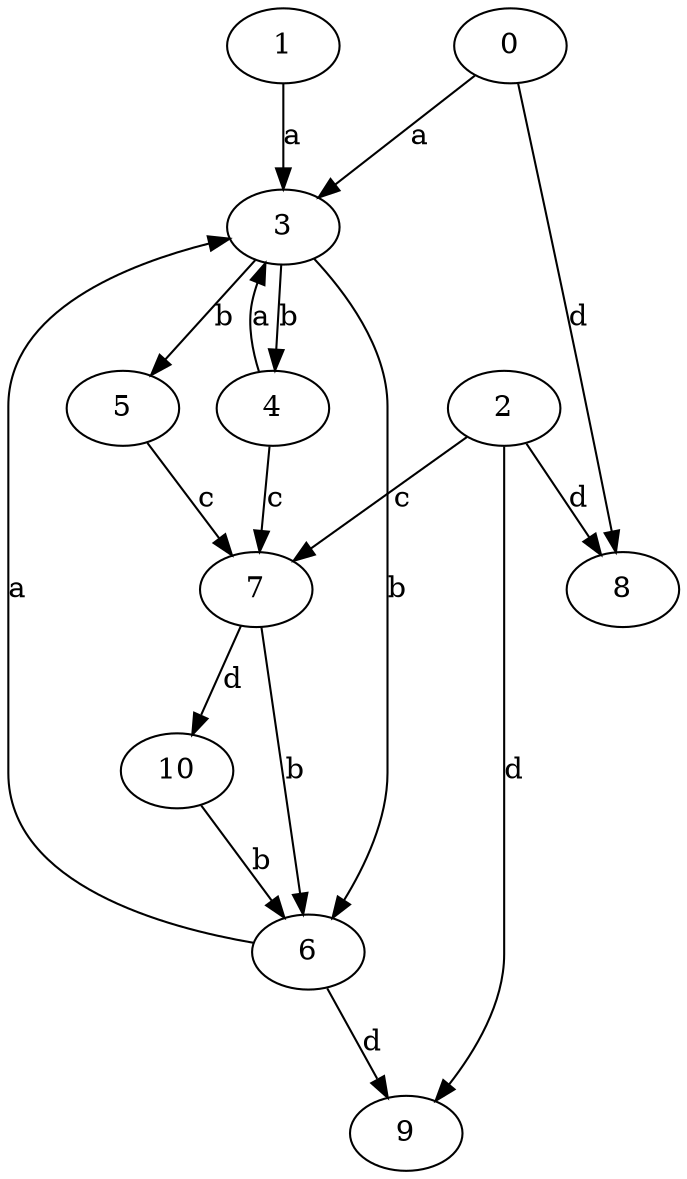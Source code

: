strict digraph  {
3;
4;
5;
0;
6;
1;
7;
8;
2;
9;
10;
3 -> 4  [label=b];
3 -> 5  [label=b];
3 -> 6  [label=b];
4 -> 3  [label=a];
4 -> 7  [label=c];
5 -> 7  [label=c];
0 -> 3  [label=a];
0 -> 8  [label=d];
6 -> 3  [label=a];
6 -> 9  [label=d];
1 -> 3  [label=a];
7 -> 6  [label=b];
7 -> 10  [label=d];
2 -> 7  [label=c];
2 -> 8  [label=d];
2 -> 9  [label=d];
10 -> 6  [label=b];
}
